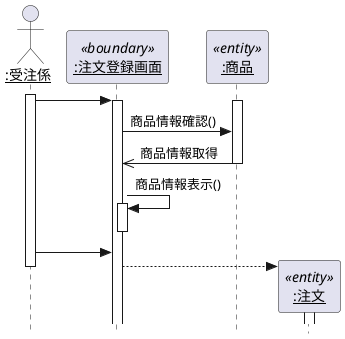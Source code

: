 @startuml 演習4-4_SD_商品注文

    hide footbox
    ' autonumber /'メッセージに自動で番号を降る '/
    skinparam style strictuml /' 厳密なUMLに準拠する '/

    actor "<u>:受注係</u>" as employee
    participant "<u>:注文登録画面</u>" as register <<boundary>>
    participant "<u>:商品</u>" as goods        <<entity>>

    activate employee
       employee -> register 
       activate register
            activate goods
            register -> goods: 商品情報確認()
            register  <<- goods: 商品情報取得
            deactivate goods
            register -> register: 商品情報表示()
            activate register
       deactivate register


       employee -> register
            create "<u>:注文</u>" as entry      <<entity>>
            register --> entry:
            activate entry
            deactivate entry
            
    deactivate employee


@enduml